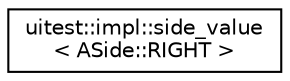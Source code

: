 digraph "Graphical Class Hierarchy"
{
 // LATEX_PDF_SIZE
  edge [fontname="Helvetica",fontsize="10",labelfontname="Helvetica",labelfontsize="10"];
  node [fontname="Helvetica",fontsize="10",shape=record];
  rankdir="LR";
  Node0 [label="uitest::impl::side_value\l\< ASide::RIGHT \>",height=0.2,width=0.4,color="black", fillcolor="white", style="filled",URL="$structuitest_1_1impl_1_1side__value_3_01ASide_1_1RIGHT_01_4.html",tooltip=" "];
}
